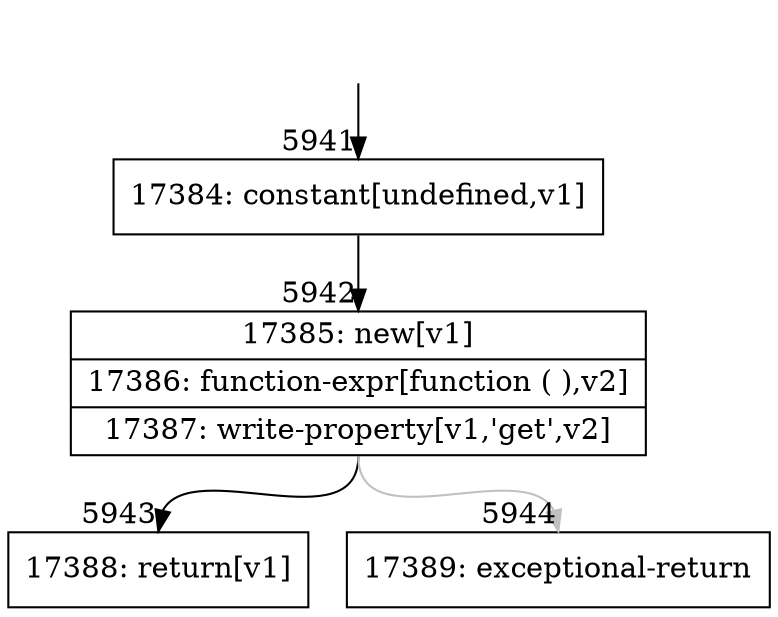 digraph {
rankdir="TD"
BB_entry367[shape=none,label=""];
BB_entry367 -> BB5941 [tailport=s, headport=n, headlabel="    5941"]
BB5941 [shape=record label="{17384: constant[undefined,v1]}" ] 
BB5941 -> BB5942 [tailport=s, headport=n, headlabel="      5942"]
BB5942 [shape=record label="{17385: new[v1]|17386: function-expr[function ( ),v2]|17387: write-property[v1,'get',v2]}" ] 
BB5942 -> BB5943 [tailport=s, headport=n, headlabel="      5943"]
BB5942 -> BB5944 [tailport=s, headport=n, color=gray, headlabel="      5944"]
BB5943 [shape=record label="{17388: return[v1]}" ] 
BB5944 [shape=record label="{17389: exceptional-return}" ] 
}
